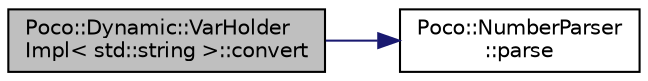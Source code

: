 digraph "Poco::Dynamic::VarHolderImpl&lt; std::string &gt;::convert"
{
 // LATEX_PDF_SIZE
  edge [fontname="Helvetica",fontsize="10",labelfontname="Helvetica",labelfontsize="10"];
  node [fontname="Helvetica",fontsize="10",shape=record];
  rankdir="LR";
  Node1 [label="Poco::Dynamic::VarHolder\lImpl\< std::string \>::convert",height=0.2,width=0.4,color="black", fillcolor="grey75", style="filled", fontcolor="black",tooltip=" "];
  Node1 -> Node2 [color="midnightblue",fontsize="10",style="solid",fontname="Helvetica"];
  Node2 [label="Poco::NumberParser\l::parse",height=0.2,width=0.4,color="black", fillcolor="white", style="filled",URL="$classPoco_1_1NumberParser.html#a619ea8b7484114330a613645720ff386",tooltip=" "];
}
